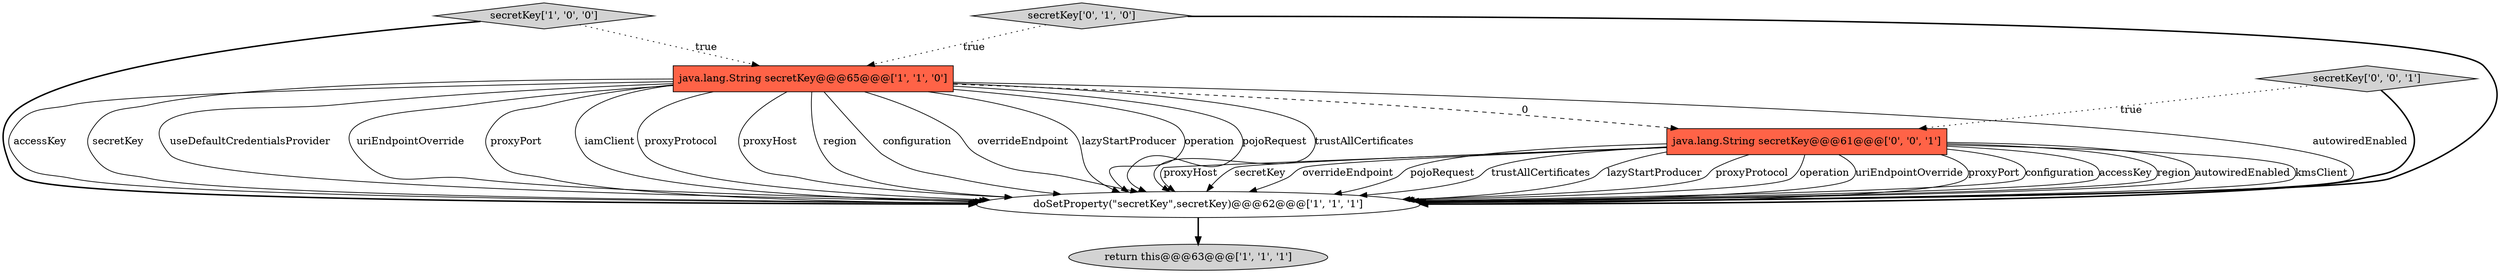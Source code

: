 digraph {
3 [style = filled, label = "secretKey['1', '0', '0']", fillcolor = lightgray, shape = diamond image = "AAA0AAABBB1BBB"];
6 [style = filled, label = "java.lang.String secretKey@@@61@@@['0', '0', '1']", fillcolor = tomato, shape = box image = "AAA0AAABBB3BBB"];
0 [style = filled, label = "java.lang.String secretKey@@@65@@@['1', '1', '0']", fillcolor = tomato, shape = box image = "AAA0AAABBB1BBB"];
2 [style = filled, label = "return this@@@63@@@['1', '1', '1']", fillcolor = lightgray, shape = ellipse image = "AAA0AAABBB1BBB"];
5 [style = filled, label = "secretKey['0', '0', '1']", fillcolor = lightgray, shape = diamond image = "AAA0AAABBB3BBB"];
1 [style = filled, label = "doSetProperty(\"secretKey\",secretKey)@@@62@@@['1', '1', '1']", fillcolor = white, shape = ellipse image = "AAA0AAABBB1BBB"];
4 [style = filled, label = "secretKey['0', '1', '0']", fillcolor = lightgray, shape = diamond image = "AAA0AAABBB2BBB"];
6->1 [style = solid, label="operation"];
0->1 [style = solid, label="proxyProtocol"];
6->1 [style = solid, label="uriEndpointOverride"];
6->1 [style = solid, label="proxyPort"];
3->1 [style = bold, label=""];
6->1 [style = solid, label="configuration"];
0->1 [style = solid, label="proxyHost"];
4->0 [style = dotted, label="true"];
0->6 [style = dashed, label="0"];
0->1 [style = solid, label="region"];
5->6 [style = dotted, label="true"];
6->1 [style = solid, label="accessKey"];
0->1 [style = solid, label="configuration"];
0->1 [style = solid, label="overrideEndpoint"];
0->1 [style = solid, label="lazyStartProducer"];
6->1 [style = solid, label="region"];
6->1 [style = solid, label="autowiredEnabled"];
6->1 [style = solid, label="kmsClient"];
0->1 [style = solid, label="operation"];
6->1 [style = solid, label="proxyHost"];
6->1 [style = solid, label="secretKey"];
5->1 [style = bold, label=""];
0->1 [style = solid, label="pojoRequest"];
0->1 [style = solid, label="trustAllCertificates"];
6->1 [style = solid, label="overrideEndpoint"];
0->1 [style = solid, label="autowiredEnabled"];
0->1 [style = solid, label="accessKey"];
0->1 [style = solid, label="secretKey"];
6->1 [style = solid, label="pojoRequest"];
6->1 [style = solid, label="trustAllCertificates"];
3->0 [style = dotted, label="true"];
6->1 [style = solid, label="lazyStartProducer"];
1->2 [style = bold, label=""];
4->1 [style = bold, label=""];
6->1 [style = solid, label="proxyProtocol"];
0->1 [style = solid, label="useDefaultCredentialsProvider"];
0->1 [style = solid, label="uriEndpointOverride"];
0->1 [style = solid, label="proxyPort"];
0->1 [style = solid, label="iamClient"];
}
